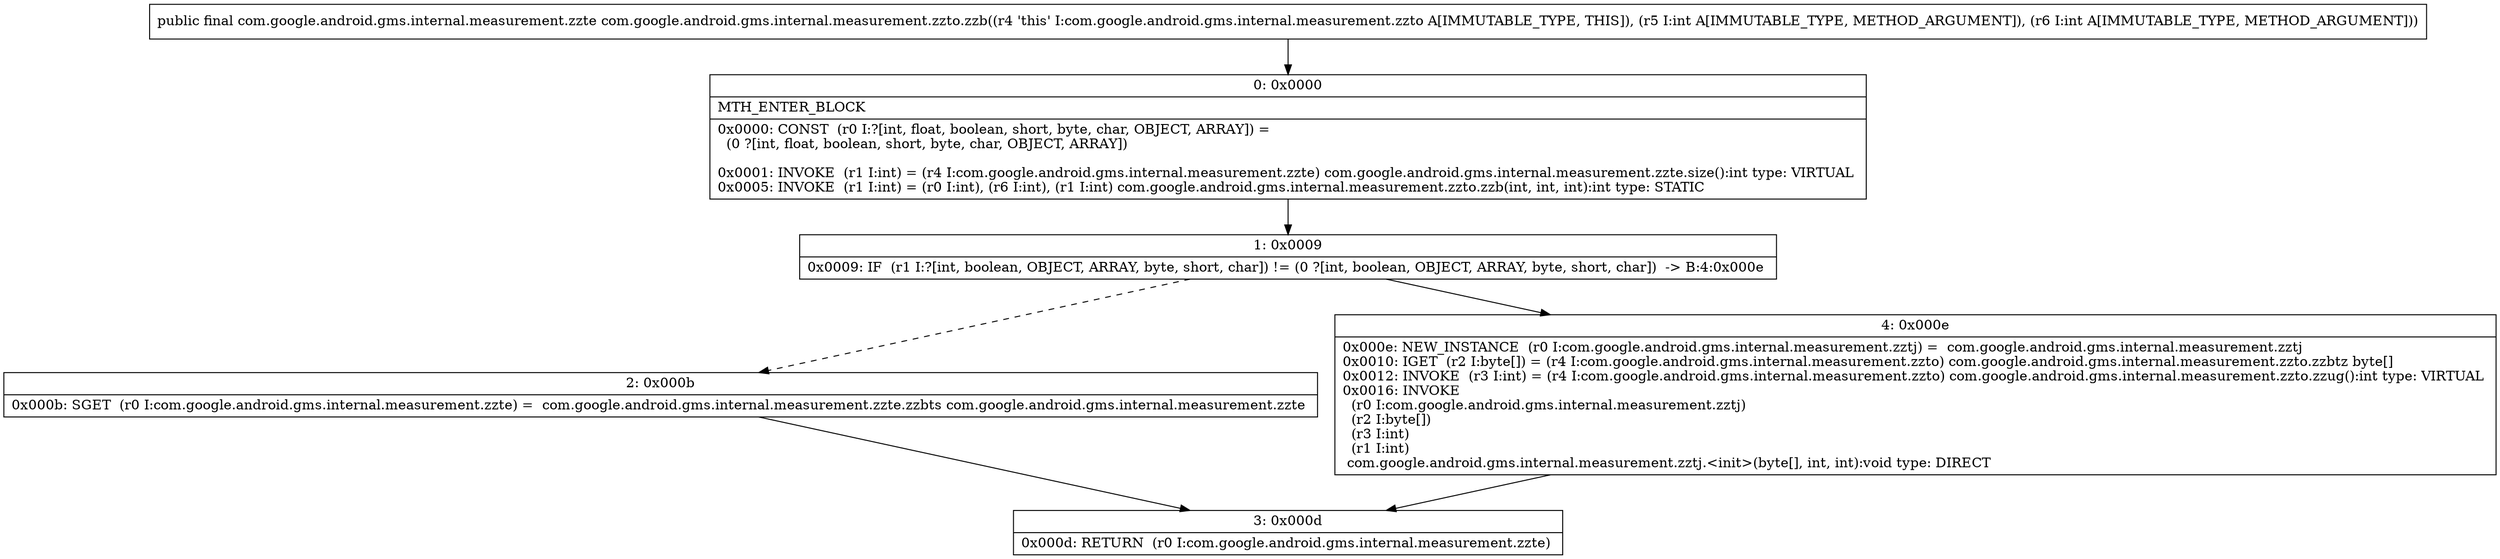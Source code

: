 digraph "CFG forcom.google.android.gms.internal.measurement.zzto.zzb(II)Lcom\/google\/android\/gms\/internal\/measurement\/zzte;" {
Node_0 [shape=record,label="{0\:\ 0x0000|MTH_ENTER_BLOCK\l|0x0000: CONST  (r0 I:?[int, float, boolean, short, byte, char, OBJECT, ARRAY]) = \l  (0 ?[int, float, boolean, short, byte, char, OBJECT, ARRAY])\l \l0x0001: INVOKE  (r1 I:int) = (r4 I:com.google.android.gms.internal.measurement.zzte) com.google.android.gms.internal.measurement.zzte.size():int type: VIRTUAL \l0x0005: INVOKE  (r1 I:int) = (r0 I:int), (r6 I:int), (r1 I:int) com.google.android.gms.internal.measurement.zzto.zzb(int, int, int):int type: STATIC \l}"];
Node_1 [shape=record,label="{1\:\ 0x0009|0x0009: IF  (r1 I:?[int, boolean, OBJECT, ARRAY, byte, short, char]) != (0 ?[int, boolean, OBJECT, ARRAY, byte, short, char])  \-\> B:4:0x000e \l}"];
Node_2 [shape=record,label="{2\:\ 0x000b|0x000b: SGET  (r0 I:com.google.android.gms.internal.measurement.zzte) =  com.google.android.gms.internal.measurement.zzte.zzbts com.google.android.gms.internal.measurement.zzte \l}"];
Node_3 [shape=record,label="{3\:\ 0x000d|0x000d: RETURN  (r0 I:com.google.android.gms.internal.measurement.zzte) \l}"];
Node_4 [shape=record,label="{4\:\ 0x000e|0x000e: NEW_INSTANCE  (r0 I:com.google.android.gms.internal.measurement.zztj) =  com.google.android.gms.internal.measurement.zztj \l0x0010: IGET  (r2 I:byte[]) = (r4 I:com.google.android.gms.internal.measurement.zzto) com.google.android.gms.internal.measurement.zzto.zzbtz byte[] \l0x0012: INVOKE  (r3 I:int) = (r4 I:com.google.android.gms.internal.measurement.zzto) com.google.android.gms.internal.measurement.zzto.zzug():int type: VIRTUAL \l0x0016: INVOKE  \l  (r0 I:com.google.android.gms.internal.measurement.zztj)\l  (r2 I:byte[])\l  (r3 I:int)\l  (r1 I:int)\l com.google.android.gms.internal.measurement.zztj.\<init\>(byte[], int, int):void type: DIRECT \l}"];
MethodNode[shape=record,label="{public final com.google.android.gms.internal.measurement.zzte com.google.android.gms.internal.measurement.zzto.zzb((r4 'this' I:com.google.android.gms.internal.measurement.zzto A[IMMUTABLE_TYPE, THIS]), (r5 I:int A[IMMUTABLE_TYPE, METHOD_ARGUMENT]), (r6 I:int A[IMMUTABLE_TYPE, METHOD_ARGUMENT])) }"];
MethodNode -> Node_0;
Node_0 -> Node_1;
Node_1 -> Node_2[style=dashed];
Node_1 -> Node_4;
Node_2 -> Node_3;
Node_4 -> Node_3;
}

